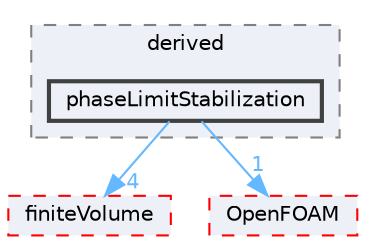 digraph "src/fvOptions/sources/derived/phaseLimitStabilization"
{
 // LATEX_PDF_SIZE
  bgcolor="transparent";
  edge [fontname=Helvetica,fontsize=10,labelfontname=Helvetica,labelfontsize=10];
  node [fontname=Helvetica,fontsize=10,shape=box,height=0.2,width=0.4];
  compound=true
  subgraph clusterdir_04ada5f3e1c5f73b4b84eeccdf3d9cec {
    graph [ bgcolor="#edf0f7", pencolor="grey50", label="derived", fontname=Helvetica,fontsize=10 style="filled,dashed", URL="dir_04ada5f3e1c5f73b4b84eeccdf3d9cec.html",tooltip=""]
  dir_dcec48e4566fedc9f2ee3227fa45700b [label="phaseLimitStabilization", fillcolor="#edf0f7", color="grey25", style="filled,bold", URL="dir_dcec48e4566fedc9f2ee3227fa45700b.html",tooltip=""];
  }
  dir_9bd15774b555cf7259a6fa18f99fe99b [label="finiteVolume", fillcolor="#edf0f7", color="red", style="filled,dashed", URL="dir_9bd15774b555cf7259a6fa18f99fe99b.html",tooltip=""];
  dir_c5473ff19b20e6ec4dfe5c310b3778a8 [label="OpenFOAM", fillcolor="#edf0f7", color="red", style="filled,dashed", URL="dir_c5473ff19b20e6ec4dfe5c310b3778a8.html",tooltip=""];
  dir_dcec48e4566fedc9f2ee3227fa45700b->dir_9bd15774b555cf7259a6fa18f99fe99b [headlabel="4", labeldistance=1.5 headhref="dir_002889_001387.html" href="dir_002889_001387.html" color="steelblue1" fontcolor="steelblue1"];
  dir_dcec48e4566fedc9f2ee3227fa45700b->dir_c5473ff19b20e6ec4dfe5c310b3778a8 [headlabel="1", labeldistance=1.5 headhref="dir_002889_002695.html" href="dir_002889_002695.html" color="steelblue1" fontcolor="steelblue1"];
}

